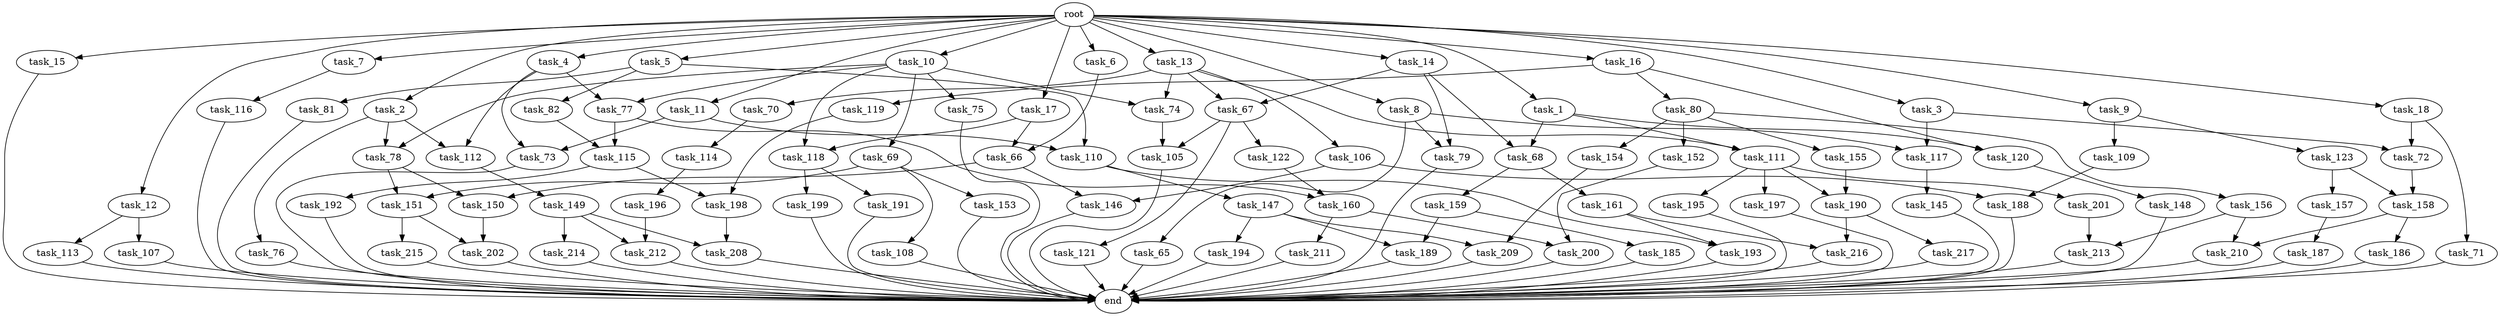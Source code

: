 digraph G {
  root [size="0.000000"];
  task_1 [size="1.024000"];
  task_2 [size="1.024000"];
  task_3 [size="1.024000"];
  task_4 [size="1.024000"];
  task_5 [size="1.024000"];
  task_6 [size="1.024000"];
  task_7 [size="1.024000"];
  task_8 [size="1.024000"];
  task_9 [size="1.024000"];
  task_10 [size="1.024000"];
  task_11 [size="1.024000"];
  task_12 [size="1.024000"];
  task_13 [size="1.024000"];
  task_14 [size="1.024000"];
  task_15 [size="1.024000"];
  task_16 [size="1.024000"];
  task_17 [size="1.024000"];
  task_18 [size="1.024000"];
  task_65 [size="214748364.800000"];
  task_66 [size="214748364.800000"];
  task_67 [size="352187318.272000"];
  task_68 [size="274877906.944000"];
  task_69 [size="34359738.368000"];
  task_70 [size="214748364.800000"];
  task_71 [size="34359738.368000"];
  task_72 [size="249108103.168000"];
  task_73 [size="687194767.360000"];
  task_74 [size="249108103.168000"];
  task_75 [size="34359738.368000"];
  task_76 [size="309237645.312000"];
  task_77 [size="584115552.256000"];
  task_78 [size="343597383.680000"];
  task_79 [size="352187318.272000"];
  task_80 [size="137438953.472000"];
  task_81 [size="695784701.952000"];
  task_82 [size="695784701.952000"];
  task_105 [size="1717986918.400000"];
  task_106 [size="214748364.800000"];
  task_107 [size="420906795.008000"];
  task_108 [size="214748364.800000"];
  task_109 [size="309237645.312000"];
  task_110 [size="833223655.424000"];
  task_111 [size="352187318.272000"];
  task_112 [size="858993459.200000"];
  task_113 [size="420906795.008000"];
  task_114 [size="858993459.200000"];
  task_115 [size="1005022347.264000"];
  task_116 [size="137438953.472000"];
  task_117 [size="429496729.600000"];
  task_118 [size="171798691.840000"];
  task_119 [size="137438953.472000"];
  task_120 [size="274877906.944000"];
  task_121 [size="858993459.200000"];
  task_122 [size="858993459.200000"];
  task_123 [size="309237645.312000"];
  task_145 [size="77309411.328000"];
  task_146 [size="498216206.336000"];
  task_147 [size="420906795.008000"];
  task_148 [size="34359738.368000"];
  task_149 [size="214748364.800000"];
  task_150 [size="111669149.696000"];
  task_151 [size="249108103.168000"];
  task_152 [size="137438953.472000"];
  task_153 [size="214748364.800000"];
  task_154 [size="137438953.472000"];
  task_155 [size="137438953.472000"];
  task_156 [size="137438953.472000"];
  task_157 [size="858993459.200000"];
  task_158 [size="1554778161.152000"];
  task_159 [size="858993459.200000"];
  task_160 [size="858993459.200000"];
  task_161 [size="858993459.200000"];
  task_185 [size="77309411.328000"];
  task_186 [size="77309411.328000"];
  task_187 [size="34359738.368000"];
  task_188 [size="455266533.376000"];
  task_189 [size="627065225.216000"];
  task_190 [size="1005022347.264000"];
  task_191 [size="214748364.800000"];
  task_192 [size="695784701.952000"];
  task_193 [size="1116691496.960000"];
  task_194 [size="549755813.888000"];
  task_195 [size="695784701.952000"];
  task_196 [size="137438953.472000"];
  task_197 [size="695784701.952000"];
  task_198 [size="730144440.320000"];
  task_199 [size="214748364.800000"];
  task_200 [size="910533066.752000"];
  task_201 [size="695784701.952000"];
  task_202 [size="687194767.360000"];
  task_208 [size="455266533.376000"];
  task_209 [size="1099511627.776000"];
  task_210 [size="936302870.528000"];
  task_211 [size="214748364.800000"];
  task_212 [size="498216206.336000"];
  task_213 [size="1717986918.400000"];
  task_214 [size="420906795.008000"];
  task_215 [size="137438953.472000"];
  task_216 [size="773094113.280000"];
  task_217 [size="77309411.328000"];
  end [size="0.000000"];

  root -> task_1 [size="1.000000"];
  root -> task_2 [size="1.000000"];
  root -> task_3 [size="1.000000"];
  root -> task_4 [size="1.000000"];
  root -> task_5 [size="1.000000"];
  root -> task_6 [size="1.000000"];
  root -> task_7 [size="1.000000"];
  root -> task_8 [size="1.000000"];
  root -> task_9 [size="1.000000"];
  root -> task_10 [size="1.000000"];
  root -> task_11 [size="1.000000"];
  root -> task_12 [size="1.000000"];
  root -> task_13 [size="1.000000"];
  root -> task_14 [size="1.000000"];
  root -> task_15 [size="1.000000"];
  root -> task_16 [size="1.000000"];
  root -> task_17 [size="1.000000"];
  root -> task_18 [size="1.000000"];
  task_1 -> task_68 [size="134217728.000000"];
  task_1 -> task_111 [size="134217728.000000"];
  task_1 -> task_120 [size="134217728.000000"];
  task_2 -> task_76 [size="301989888.000000"];
  task_2 -> task_78 [size="301989888.000000"];
  task_2 -> task_112 [size="301989888.000000"];
  task_3 -> task_72 [size="209715200.000000"];
  task_3 -> task_117 [size="209715200.000000"];
  task_4 -> task_73 [size="536870912.000000"];
  task_4 -> task_77 [size="536870912.000000"];
  task_4 -> task_112 [size="536870912.000000"];
  task_5 -> task_81 [size="679477248.000000"];
  task_5 -> task_82 [size="679477248.000000"];
  task_5 -> task_110 [size="679477248.000000"];
  task_6 -> task_66 [size="75497472.000000"];
  task_7 -> task_116 [size="134217728.000000"];
  task_8 -> task_65 [size="209715200.000000"];
  task_8 -> task_79 [size="209715200.000000"];
  task_8 -> task_117 [size="209715200.000000"];
  task_9 -> task_109 [size="301989888.000000"];
  task_9 -> task_123 [size="301989888.000000"];
  task_10 -> task_69 [size="33554432.000000"];
  task_10 -> task_74 [size="33554432.000000"];
  task_10 -> task_75 [size="33554432.000000"];
  task_10 -> task_77 [size="33554432.000000"];
  task_10 -> task_78 [size="33554432.000000"];
  task_10 -> task_118 [size="33554432.000000"];
  task_11 -> task_73 [size="134217728.000000"];
  task_11 -> task_110 [size="134217728.000000"];
  task_12 -> task_107 [size="411041792.000000"];
  task_12 -> task_113 [size="411041792.000000"];
  task_13 -> task_67 [size="209715200.000000"];
  task_13 -> task_70 [size="209715200.000000"];
  task_13 -> task_74 [size="209715200.000000"];
  task_13 -> task_106 [size="209715200.000000"];
  task_13 -> task_111 [size="209715200.000000"];
  task_14 -> task_67 [size="134217728.000000"];
  task_14 -> task_68 [size="134217728.000000"];
  task_14 -> task_79 [size="134217728.000000"];
  task_15 -> end [size="1.000000"];
  task_16 -> task_80 [size="134217728.000000"];
  task_16 -> task_119 [size="134217728.000000"];
  task_16 -> task_120 [size="134217728.000000"];
  task_17 -> task_66 [size="134217728.000000"];
  task_17 -> task_118 [size="134217728.000000"];
  task_18 -> task_71 [size="33554432.000000"];
  task_18 -> task_72 [size="33554432.000000"];
  task_65 -> end [size="1.000000"];
  task_66 -> task_146 [size="75497472.000000"];
  task_66 -> task_150 [size="75497472.000000"];
  task_67 -> task_105 [size="838860800.000000"];
  task_67 -> task_121 [size="838860800.000000"];
  task_67 -> task_122 [size="838860800.000000"];
  task_68 -> task_159 [size="838860800.000000"];
  task_68 -> task_161 [size="838860800.000000"];
  task_69 -> task_108 [size="209715200.000000"];
  task_69 -> task_151 [size="209715200.000000"];
  task_69 -> task_153 [size="209715200.000000"];
  task_70 -> task_114 [size="838860800.000000"];
  task_71 -> end [size="1.000000"];
  task_72 -> task_158 [size="679477248.000000"];
  task_73 -> end [size="1.000000"];
  task_74 -> task_105 [size="838860800.000000"];
  task_75 -> end [size="1.000000"];
  task_76 -> end [size="1.000000"];
  task_77 -> task_115 [size="301989888.000000"];
  task_77 -> task_160 [size="301989888.000000"];
  task_78 -> task_150 [size="33554432.000000"];
  task_78 -> task_151 [size="33554432.000000"];
  task_79 -> end [size="1.000000"];
  task_80 -> task_152 [size="134217728.000000"];
  task_80 -> task_154 [size="134217728.000000"];
  task_80 -> task_155 [size="134217728.000000"];
  task_80 -> task_156 [size="134217728.000000"];
  task_81 -> end [size="1.000000"];
  task_82 -> task_115 [size="679477248.000000"];
  task_105 -> end [size="1.000000"];
  task_106 -> task_146 [size="411041792.000000"];
  task_106 -> task_188 [size="411041792.000000"];
  task_107 -> end [size="1.000000"];
  task_108 -> end [size="1.000000"];
  task_109 -> task_188 [size="33554432.000000"];
  task_110 -> task_147 [size="411041792.000000"];
  task_110 -> task_193 [size="411041792.000000"];
  task_111 -> task_190 [size="679477248.000000"];
  task_111 -> task_195 [size="679477248.000000"];
  task_111 -> task_197 [size="679477248.000000"];
  task_111 -> task_201 [size="679477248.000000"];
  task_112 -> task_149 [size="209715200.000000"];
  task_113 -> end [size="1.000000"];
  task_114 -> task_196 [size="134217728.000000"];
  task_115 -> task_192 [size="679477248.000000"];
  task_115 -> task_198 [size="679477248.000000"];
  task_116 -> end [size="1.000000"];
  task_117 -> task_145 [size="75497472.000000"];
  task_118 -> task_191 [size="209715200.000000"];
  task_118 -> task_199 [size="209715200.000000"];
  task_119 -> task_198 [size="33554432.000000"];
  task_120 -> task_148 [size="33554432.000000"];
  task_121 -> end [size="1.000000"];
  task_122 -> task_160 [size="536870912.000000"];
  task_123 -> task_157 [size="838860800.000000"];
  task_123 -> task_158 [size="838860800.000000"];
  task_145 -> end [size="1.000000"];
  task_146 -> end [size="1.000000"];
  task_147 -> task_189 [size="536870912.000000"];
  task_147 -> task_194 [size="536870912.000000"];
  task_147 -> task_209 [size="536870912.000000"];
  task_148 -> end [size="1.000000"];
  task_149 -> task_208 [size="411041792.000000"];
  task_149 -> task_212 [size="411041792.000000"];
  task_149 -> task_214 [size="411041792.000000"];
  task_150 -> task_202 [size="536870912.000000"];
  task_151 -> task_202 [size="134217728.000000"];
  task_151 -> task_215 [size="134217728.000000"];
  task_152 -> task_200 [size="679477248.000000"];
  task_153 -> end [size="1.000000"];
  task_154 -> task_209 [size="536870912.000000"];
  task_155 -> task_190 [size="301989888.000000"];
  task_156 -> task_210 [size="838860800.000000"];
  task_156 -> task_213 [size="838860800.000000"];
  task_157 -> task_187 [size="33554432.000000"];
  task_158 -> task_186 [size="75497472.000000"];
  task_158 -> task_210 [size="75497472.000000"];
  task_159 -> task_185 [size="75497472.000000"];
  task_159 -> task_189 [size="75497472.000000"];
  task_160 -> task_200 [size="209715200.000000"];
  task_160 -> task_211 [size="209715200.000000"];
  task_161 -> task_193 [size="679477248.000000"];
  task_161 -> task_216 [size="679477248.000000"];
  task_185 -> end [size="1.000000"];
  task_186 -> end [size="1.000000"];
  task_187 -> end [size="1.000000"];
  task_188 -> end [size="1.000000"];
  task_189 -> end [size="1.000000"];
  task_190 -> task_216 [size="75497472.000000"];
  task_190 -> task_217 [size="75497472.000000"];
  task_191 -> end [size="1.000000"];
  task_192 -> end [size="1.000000"];
  task_193 -> end [size="1.000000"];
  task_194 -> end [size="1.000000"];
  task_195 -> end [size="1.000000"];
  task_196 -> task_212 [size="75497472.000000"];
  task_197 -> end [size="1.000000"];
  task_198 -> task_208 [size="33554432.000000"];
  task_199 -> end [size="1.000000"];
  task_200 -> end [size="1.000000"];
  task_201 -> task_213 [size="838860800.000000"];
  task_202 -> end [size="1.000000"];
  task_208 -> end [size="1.000000"];
  task_209 -> end [size="1.000000"];
  task_210 -> end [size="1.000000"];
  task_211 -> end [size="1.000000"];
  task_212 -> end [size="1.000000"];
  task_213 -> end [size="1.000000"];
  task_214 -> end [size="1.000000"];
  task_215 -> end [size="1.000000"];
  task_216 -> end [size="1.000000"];
  task_217 -> end [size="1.000000"];
}
